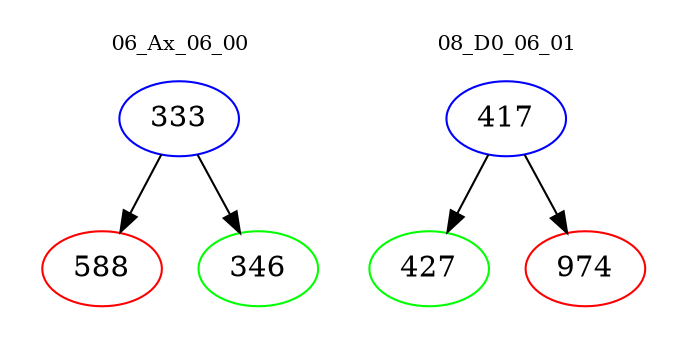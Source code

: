 digraph{
subgraph cluster_0 {
color = white
label = "06_Ax_06_00";
fontsize=10;
T0_333 [label="333", color="blue"]
T0_333 -> T0_588 [color="black"]
T0_588 [label="588", color="red"]
T0_333 -> T0_346 [color="black"]
T0_346 [label="346", color="green"]
}
subgraph cluster_1 {
color = white
label = "08_D0_06_01";
fontsize=10;
T1_417 [label="417", color="blue"]
T1_417 -> T1_427 [color="black"]
T1_427 [label="427", color="green"]
T1_417 -> T1_974 [color="black"]
T1_974 [label="974", color="red"]
}
}
